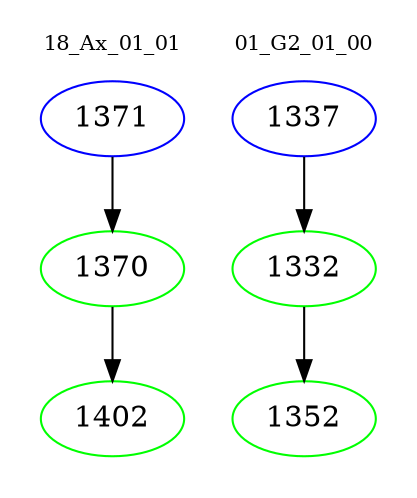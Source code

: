 digraph{
subgraph cluster_0 {
color = white
label = "18_Ax_01_01";
fontsize=10;
T0_1371 [label="1371", color="blue"]
T0_1371 -> T0_1370 [color="black"]
T0_1370 [label="1370", color="green"]
T0_1370 -> T0_1402 [color="black"]
T0_1402 [label="1402", color="green"]
}
subgraph cluster_1 {
color = white
label = "01_G2_01_00";
fontsize=10;
T1_1337 [label="1337", color="blue"]
T1_1337 -> T1_1332 [color="black"]
T1_1332 [label="1332", color="green"]
T1_1332 -> T1_1352 [color="black"]
T1_1352 [label="1352", color="green"]
}
}
